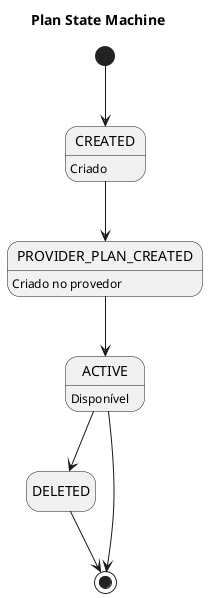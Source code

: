 @startuml Plan State Machine
title Plan State Machine
hide empty description

[*] --> CREATED
CREATED: Criado
CREATED --> PROVIDER_PLAN_CREATED
PROVIDER_PLAN_CREATED: Criado no provedor
PROVIDER_PLAN_CREATED --> ACTIVE
ACTIVE: Disponível
ACTIVE --> DELETED
ACTIVE --> [*]
DELETED --> [*]
@enduml
